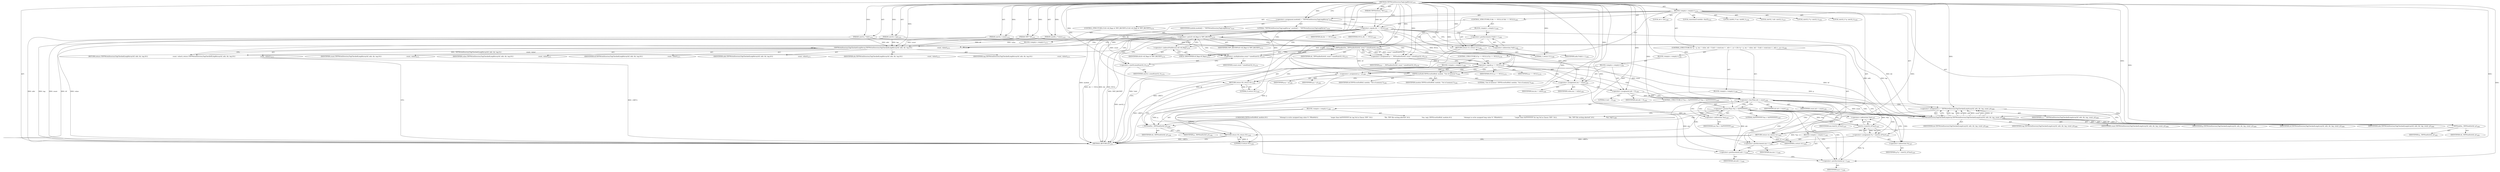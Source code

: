 digraph "TIFFWriteDirectoryTagLong8Array" {  
"68257" [label = <(METHOD,TIFFWriteDirectoryTagLong8Array)<SUB>1551</SUB>> ]
"68258" [label = <(PARAM,TIFF *tif)<SUB>1551</SUB>> ]
"68259" [label = <(PARAM,uint32_t *ndir)<SUB>1551</SUB>> ]
"68260" [label = <(PARAM,TIFFDirEntry *dir)<SUB>1552</SUB>> ]
"68261" [label = <(PARAM,uint16_t tag)<SUB>1552</SUB>> ]
"68262" [label = <(PARAM,uint32_t count)<SUB>1553</SUB>> ]
"68263" [label = <(PARAM,uint64_t *value)<SUB>1553</SUB>> ]
"68264" [label = <(BLOCK,&lt;empty&gt;,&lt;empty&gt;)<SUB>1554</SUB>> ]
"68265" [label = <(LOCAL,constchar[] module: char[])<SUB>1555</SUB>> ]
"68266" [label = <(&lt;operator&gt;.assignment,module[] = &quot;TIFFWriteDirectoryTagLong8Array&quot;)<SUB>1555</SUB>> ]
"68267" [label = <(IDENTIFIER,module,module[] = &quot;TIFFWriteDirectoryTagLong8Array&quot;)<SUB>1555</SUB>> ]
"68268" [label = <(LITERAL,&quot;TIFFWriteDirectoryTagLong8Array&quot;,module[] = &quot;TIFFWriteDirectoryTagLong8Array&quot;)<SUB>1555</SUB>> ]
"68269" [label = <(LOCAL,uint64_t* ma: uint64_t)<SUB>1556</SUB>> ]
"68270" [label = <(LOCAL,uint32_t mb: uint32_t)<SUB>1557</SUB>> ]
"68271" [label = <(LOCAL,uint32_t* p: uint32_t)<SUB>1558</SUB>> ]
"68272" [label = <(LOCAL,uint32_t* q: uint32_t)<SUB>1559</SUB>> ]
"68273" [label = <(LOCAL,int o: int)<SUB>1560</SUB>> ]
"68274" [label = <(CONTROL_STRUCTURE,if (dir == NULL),if (dir == NULL))<SUB>1563</SUB>> ]
"68275" [label = <(&lt;operator&gt;.equals,dir == NULL)<SUB>1563</SUB>> ]
"68276" [label = <(IDENTIFIER,dir,dir == NULL)<SUB>1563</SUB>> ]
"68277" [label = <(IDENTIFIER,NULL,dir == NULL)<SUB>1563</SUB>> ]
"68278" [label = <(BLOCK,&lt;empty&gt;,&lt;empty&gt;)<SUB>1564</SUB>> ]
"68279" [label = <(&lt;operator&gt;.postIncrement,(*ndir)++)<SUB>1565</SUB>> ]
"68280" [label = <(&lt;operator&gt;.indirection,*ndir)<SUB>1565</SUB>> ]
"68281" [label = <(IDENTIFIER,ndir,(*ndir)++)<SUB>1565</SUB>> ]
"68282" [label = <(RETURN,return (1);,return (1);)<SUB>1566</SUB>> ]
"68283" [label = <(LITERAL,1,return (1);)<SUB>1566</SUB>> ]
"68284" [label = <(CONTROL_STRUCTURE,if (tif-&gt;tif_flags &amp; TIFF_BIGTIFF),if (tif-&gt;tif_flags &amp; TIFF_BIGTIFF))<SUB>1570</SUB>> ]
"68285" [label = <(&lt;operator&gt;.and,tif-&gt;tif_flags &amp; TIFF_BIGTIFF)<SUB>1570</SUB>> ]
"68286" [label = <(&lt;operator&gt;.indirectFieldAccess,tif-&gt;tif_flags)<SUB>1570</SUB>> ]
"68287" [label = <(IDENTIFIER,tif,tif-&gt;tif_flags &amp; TIFF_BIGTIFF)<SUB>1570</SUB>> ]
"68288" [label = <(FIELD_IDENTIFIER,tif_flags,tif_flags)<SUB>1570</SUB>> ]
"68289" [label = <(IDENTIFIER,TIFF_BIGTIFF,tif-&gt;tif_flags &amp; TIFF_BIGTIFF)<SUB>1570</SUB>> ]
"68290" [label = <(BLOCK,&lt;empty&gt;,&lt;empty&gt;)<SUB>1571</SUB>> ]
"68291" [label = <(RETURN,return (TIFFWriteDirectoryTagCheckedLong8Array(tif, ndir, dir, tag,\012                                                       count, value));,return (TIFFWriteDirectoryTagCheckedLong8Array(tif, ndir, dir, tag,\012                                                       count, value));)<SUB>1571</SUB>> ]
"68292" [label = <(TIFFWriteDirectoryTagCheckedLong8Array,TIFFWriteDirectoryTagCheckedLong8Array(tif, ndir, dir, tag,\012                                                       count, value))<SUB>1571</SUB>> ]
"68293" [label = <(IDENTIFIER,tif,TIFFWriteDirectoryTagCheckedLong8Array(tif, ndir, dir, tag,\012                                                       count, value))<SUB>1571</SUB>> ]
"68294" [label = <(IDENTIFIER,ndir,TIFFWriteDirectoryTagCheckedLong8Array(tif, ndir, dir, tag,\012                                                       count, value))<SUB>1571</SUB>> ]
"68295" [label = <(IDENTIFIER,dir,TIFFWriteDirectoryTagCheckedLong8Array(tif, ndir, dir, tag,\012                                                       count, value))<SUB>1571</SUB>> ]
"68296" [label = <(IDENTIFIER,tag,TIFFWriteDirectoryTagCheckedLong8Array(tif, ndir, dir, tag,\012                                                       count, value))<SUB>1571</SUB>> ]
"68297" [label = <(IDENTIFIER,count,TIFFWriteDirectoryTagCheckedLong8Array(tif, ndir, dir, tag,\012                                                       count, value))<SUB>1572</SUB>> ]
"68298" [label = <(IDENTIFIER,value,TIFFWriteDirectoryTagCheckedLong8Array(tif, ndir, dir, tag,\012                                                       count, value))<SUB>1572</SUB>> ]
"68299" [label = <(&lt;operator&gt;.assignment,p = _TIFFmallocExt(tif, count * sizeof(uint32_t)))<SUB>1578</SUB>> ]
"68300" [label = <(IDENTIFIER,p,p = _TIFFmallocExt(tif, count * sizeof(uint32_t)))<SUB>1578</SUB>> ]
"68301" [label = <(_TIFFmallocExt,_TIFFmallocExt(tif, count * sizeof(uint32_t)))<SUB>1578</SUB>> ]
"68302" [label = <(IDENTIFIER,tif,_TIFFmallocExt(tif, count * sizeof(uint32_t)))<SUB>1578</SUB>> ]
"68303" [label = <(&lt;operator&gt;.multiplication,count * sizeof(uint32_t))<SUB>1578</SUB>> ]
"68304" [label = <(IDENTIFIER,count,count * sizeof(uint32_t))<SUB>1578</SUB>> ]
"68305" [label = <(&lt;operator&gt;.sizeOf,sizeof(uint32_t))<SUB>1578</SUB>> ]
"68306" [label = <(IDENTIFIER,uint32_t,sizeof(uint32_t))<SUB>1578</SUB>> ]
"68307" [label = <(CONTROL_STRUCTURE,if (p == NULL),if (p == NULL))<SUB>1579</SUB>> ]
"68308" [label = <(&lt;operator&gt;.equals,p == NULL)<SUB>1579</SUB>> ]
"68309" [label = <(IDENTIFIER,p,p == NULL)<SUB>1579</SUB>> ]
"68310" [label = <(IDENTIFIER,NULL,p == NULL)<SUB>1579</SUB>> ]
"68311" [label = <(BLOCK,&lt;empty&gt;,&lt;empty&gt;)<SUB>1580</SUB>> ]
"68312" [label = <(TIFFErrorExtR,TIFFErrorExtR(tif, module, &quot;Out of memory&quot;))<SUB>1581</SUB>> ]
"68313" [label = <(IDENTIFIER,tif,TIFFErrorExtR(tif, module, &quot;Out of memory&quot;))<SUB>1581</SUB>> ]
"68314" [label = <(IDENTIFIER,module,TIFFErrorExtR(tif, module, &quot;Out of memory&quot;))<SUB>1581</SUB>> ]
"68315" [label = <(LITERAL,&quot;Out of memory&quot;,TIFFErrorExtR(tif, module, &quot;Out of memory&quot;))<SUB>1581</SUB>> ]
"68316" [label = <(RETURN,return (0);,return (0);)<SUB>1582</SUB>> ]
"68317" [label = <(LITERAL,0,return (0);)<SUB>1582</SUB>> ]
"68318" [label = <(CONTROL_STRUCTURE,for (q = p, ma = value, mb = 0;mb &lt; count;ma++, mb++, q++),for (q = p, ma = value, mb = 0;mb &lt; count;ma++, mb++, q++))<SUB>1585</SUB>> ]
"68319" [label = <(BLOCK,&lt;empty&gt;,&lt;empty&gt;)<SUB>1585</SUB>> ]
"68320" [label = <(BLOCK,&lt;empty&gt;,&lt;empty&gt;)<SUB>1585</SUB>> ]
"68321" [label = <(&lt;operator&gt;.assignment,q = p)<SUB>1585</SUB>> ]
"68322" [label = <(IDENTIFIER,q,q = p)<SUB>1585</SUB>> ]
"68323" [label = <(IDENTIFIER,p,q = p)<SUB>1585</SUB>> ]
"68324" [label = <(&lt;operator&gt;.assignment,ma = value)<SUB>1585</SUB>> ]
"68325" [label = <(IDENTIFIER,ma,ma = value)<SUB>1585</SUB>> ]
"68326" [label = <(IDENTIFIER,value,ma = value)<SUB>1585</SUB>> ]
"68327" [label = <(&lt;operator&gt;.assignment,mb = 0)<SUB>1585</SUB>> ]
"68328" [label = <(IDENTIFIER,mb,mb = 0)<SUB>1585</SUB>> ]
"68329" [label = <(LITERAL,0,mb = 0)<SUB>1585</SUB>> ]
"68330" [label = <(&lt;operator&gt;.lessThan,mb &lt; count)<SUB>1585</SUB>> ]
"68331" [label = <(IDENTIFIER,mb,mb &lt; count)<SUB>1585</SUB>> ]
"68332" [label = <(IDENTIFIER,count,mb &lt; count)<SUB>1585</SUB>> ]
"68333" [label = <(BLOCK,&lt;empty&gt;,&lt;empty&gt;)<SUB>1585</SUB>> ]
"68334" [label = <(&lt;operator&gt;.postIncrement,ma++)<SUB>1585</SUB>> ]
"68335" [label = <(IDENTIFIER,ma,ma++)<SUB>1585</SUB>> ]
"68336" [label = <(&lt;operator&gt;.postIncrement,mb++)<SUB>1585</SUB>> ]
"68337" [label = <(IDENTIFIER,mb,mb++)<SUB>1585</SUB>> ]
"68338" [label = <(&lt;operator&gt;.postIncrement,q++)<SUB>1585</SUB>> ]
"68339" [label = <(IDENTIFIER,q,q++)<SUB>1585</SUB>> ]
"68340" [label = <(BLOCK,&lt;empty&gt;,&lt;empty&gt;)<SUB>1586</SUB>> ]
"68341" [label = <(CONTROL_STRUCTURE,if (*ma &gt; 0xFFFFFFFF),if (*ma &gt; 0xFFFFFFFF))<SUB>1587</SUB>> ]
"68342" [label = <(&lt;operator&gt;.greaterThan,*ma &gt; 0xFFFFFFFF)<SUB>1587</SUB>> ]
"68343" [label = <(&lt;operator&gt;.indirection,*ma)<SUB>1587</SUB>> ]
"68344" [label = <(IDENTIFIER,ma,*ma &gt; 0xFFFFFFFF)<SUB>1587</SUB>> ]
"68345" [label = <(LITERAL,0xFFFFFFFF,*ma &gt; 0xFFFFFFFF)<SUB>1587</SUB>> ]
"68346" [label = <(BLOCK,&lt;empty&gt;,&lt;empty&gt;)<SUB>1588</SUB>> ]
"68347" [label = <(UNKNOWN,TIFFErrorExtR(tif, module,\012                          &quot;Attempt to write unsigned long value %&quot; PRIu64\012                          &quot; larger than 0xFFFFFFFF for tag %d in Classic TIFF &quot;\012                          &quot;file. TIFF file writing aborted&quot;,\012                          *ma, tag);,TIFFErrorExtR(tif, module,\012                          &quot;Attempt to write unsigned long value %&quot; PRIu64\012                          &quot; larger than 0xFFFFFFFF for tag %d in Classic TIFF &quot;\012                          &quot;file. TIFF file writing aborted&quot;,\012                          *ma, tag);)<SUB>1589</SUB>> ]
"68348" [label = <(_TIFFfreeExt,_TIFFfreeExt(tif, p))<SUB>1594</SUB>> ]
"68349" [label = <(IDENTIFIER,tif,_TIFFfreeExt(tif, p))<SUB>1594</SUB>> ]
"68350" [label = <(IDENTIFIER,p,_TIFFfreeExt(tif, p))<SUB>1594</SUB>> ]
"68351" [label = <(RETURN,return (0);,return (0);)<SUB>1595</SUB>> ]
"68352" [label = <(LITERAL,0,return (0);)<SUB>1595</SUB>> ]
"68353" [label = <(&lt;operator&gt;.assignment,*q = (uint32_t)(*ma))<SUB>1597</SUB>> ]
"68354" [label = <(&lt;operator&gt;.indirection,*q)<SUB>1597</SUB>> ]
"68355" [label = <(IDENTIFIER,q,*q = (uint32_t)(*ma))<SUB>1597</SUB>> ]
"68356" [label = <(uint32_t,(uint32_t)(*ma))<SUB>1597</SUB>> ]
"68357" [label = <(&lt;operator&gt;.indirection,*ma)<SUB>1597</SUB>> ]
"68358" [label = <(IDENTIFIER,ma,(uint32_t)(*ma))<SUB>1597</SUB>> ]
"68359" [label = <(&lt;operator&gt;.assignment,o = TIFFWriteDirectoryTagCheckedLongArray(tif, ndir, dir, tag, count, p))<SUB>1600</SUB>> ]
"68360" [label = <(IDENTIFIER,o,o = TIFFWriteDirectoryTagCheckedLongArray(tif, ndir, dir, tag, count, p))<SUB>1600</SUB>> ]
"68361" [label = <(TIFFWriteDirectoryTagCheckedLongArray,TIFFWriteDirectoryTagCheckedLongArray(tif, ndir, dir, tag, count, p))<SUB>1600</SUB>> ]
"68362" [label = <(IDENTIFIER,tif,TIFFWriteDirectoryTagCheckedLongArray(tif, ndir, dir, tag, count, p))<SUB>1600</SUB>> ]
"68363" [label = <(IDENTIFIER,ndir,TIFFWriteDirectoryTagCheckedLongArray(tif, ndir, dir, tag, count, p))<SUB>1600</SUB>> ]
"68364" [label = <(IDENTIFIER,dir,TIFFWriteDirectoryTagCheckedLongArray(tif, ndir, dir, tag, count, p))<SUB>1600</SUB>> ]
"68365" [label = <(IDENTIFIER,tag,TIFFWriteDirectoryTagCheckedLongArray(tif, ndir, dir, tag, count, p))<SUB>1600</SUB>> ]
"68366" [label = <(IDENTIFIER,count,TIFFWriteDirectoryTagCheckedLongArray(tif, ndir, dir, tag, count, p))<SUB>1600</SUB>> ]
"68367" [label = <(IDENTIFIER,p,TIFFWriteDirectoryTagCheckedLongArray(tif, ndir, dir, tag, count, p))<SUB>1600</SUB>> ]
"68368" [label = <(_TIFFfreeExt,_TIFFfreeExt(tif, p))<SUB>1601</SUB>> ]
"68369" [label = <(IDENTIFIER,tif,_TIFFfreeExt(tif, p))<SUB>1601</SUB>> ]
"68370" [label = <(IDENTIFIER,p,_TIFFfreeExt(tif, p))<SUB>1601</SUB>> ]
"68371" [label = <(RETURN,return (o);,return (o);)<SUB>1603</SUB>> ]
"68372" [label = <(IDENTIFIER,o,return (o);)<SUB>1603</SUB>> ]
"68373" [label = <(METHOD_RETURN,int)<SUB>1551</SUB>> ]
  "68257" -> "68258"  [ label = "AST: "] 
  "68257" -> "68259"  [ label = "AST: "] 
  "68257" -> "68260"  [ label = "AST: "] 
  "68257" -> "68261"  [ label = "AST: "] 
  "68257" -> "68262"  [ label = "AST: "] 
  "68257" -> "68263"  [ label = "AST: "] 
  "68257" -> "68264"  [ label = "AST: "] 
  "68257" -> "68373"  [ label = "AST: "] 
  "68264" -> "68265"  [ label = "AST: "] 
  "68264" -> "68266"  [ label = "AST: "] 
  "68264" -> "68269"  [ label = "AST: "] 
  "68264" -> "68270"  [ label = "AST: "] 
  "68264" -> "68271"  [ label = "AST: "] 
  "68264" -> "68272"  [ label = "AST: "] 
  "68264" -> "68273"  [ label = "AST: "] 
  "68264" -> "68274"  [ label = "AST: "] 
  "68264" -> "68284"  [ label = "AST: "] 
  "68264" -> "68299"  [ label = "AST: "] 
  "68264" -> "68307"  [ label = "AST: "] 
  "68264" -> "68318"  [ label = "AST: "] 
  "68264" -> "68359"  [ label = "AST: "] 
  "68264" -> "68368"  [ label = "AST: "] 
  "68264" -> "68371"  [ label = "AST: "] 
  "68266" -> "68267"  [ label = "AST: "] 
  "68266" -> "68268"  [ label = "AST: "] 
  "68274" -> "68275"  [ label = "AST: "] 
  "68274" -> "68278"  [ label = "AST: "] 
  "68275" -> "68276"  [ label = "AST: "] 
  "68275" -> "68277"  [ label = "AST: "] 
  "68278" -> "68279"  [ label = "AST: "] 
  "68278" -> "68282"  [ label = "AST: "] 
  "68279" -> "68280"  [ label = "AST: "] 
  "68280" -> "68281"  [ label = "AST: "] 
  "68282" -> "68283"  [ label = "AST: "] 
  "68284" -> "68285"  [ label = "AST: "] 
  "68284" -> "68290"  [ label = "AST: "] 
  "68285" -> "68286"  [ label = "AST: "] 
  "68285" -> "68289"  [ label = "AST: "] 
  "68286" -> "68287"  [ label = "AST: "] 
  "68286" -> "68288"  [ label = "AST: "] 
  "68290" -> "68291"  [ label = "AST: "] 
  "68291" -> "68292"  [ label = "AST: "] 
  "68292" -> "68293"  [ label = "AST: "] 
  "68292" -> "68294"  [ label = "AST: "] 
  "68292" -> "68295"  [ label = "AST: "] 
  "68292" -> "68296"  [ label = "AST: "] 
  "68292" -> "68297"  [ label = "AST: "] 
  "68292" -> "68298"  [ label = "AST: "] 
  "68299" -> "68300"  [ label = "AST: "] 
  "68299" -> "68301"  [ label = "AST: "] 
  "68301" -> "68302"  [ label = "AST: "] 
  "68301" -> "68303"  [ label = "AST: "] 
  "68303" -> "68304"  [ label = "AST: "] 
  "68303" -> "68305"  [ label = "AST: "] 
  "68305" -> "68306"  [ label = "AST: "] 
  "68307" -> "68308"  [ label = "AST: "] 
  "68307" -> "68311"  [ label = "AST: "] 
  "68308" -> "68309"  [ label = "AST: "] 
  "68308" -> "68310"  [ label = "AST: "] 
  "68311" -> "68312"  [ label = "AST: "] 
  "68311" -> "68316"  [ label = "AST: "] 
  "68312" -> "68313"  [ label = "AST: "] 
  "68312" -> "68314"  [ label = "AST: "] 
  "68312" -> "68315"  [ label = "AST: "] 
  "68316" -> "68317"  [ label = "AST: "] 
  "68318" -> "68319"  [ label = "AST: "] 
  "68318" -> "68330"  [ label = "AST: "] 
  "68318" -> "68333"  [ label = "AST: "] 
  "68318" -> "68340"  [ label = "AST: "] 
  "68319" -> "68320"  [ label = "AST: "] 
  "68320" -> "68321"  [ label = "AST: "] 
  "68320" -> "68324"  [ label = "AST: "] 
  "68320" -> "68327"  [ label = "AST: "] 
  "68321" -> "68322"  [ label = "AST: "] 
  "68321" -> "68323"  [ label = "AST: "] 
  "68324" -> "68325"  [ label = "AST: "] 
  "68324" -> "68326"  [ label = "AST: "] 
  "68327" -> "68328"  [ label = "AST: "] 
  "68327" -> "68329"  [ label = "AST: "] 
  "68330" -> "68331"  [ label = "AST: "] 
  "68330" -> "68332"  [ label = "AST: "] 
  "68333" -> "68334"  [ label = "AST: "] 
  "68333" -> "68336"  [ label = "AST: "] 
  "68333" -> "68338"  [ label = "AST: "] 
  "68334" -> "68335"  [ label = "AST: "] 
  "68336" -> "68337"  [ label = "AST: "] 
  "68338" -> "68339"  [ label = "AST: "] 
  "68340" -> "68341"  [ label = "AST: "] 
  "68340" -> "68353"  [ label = "AST: "] 
  "68341" -> "68342"  [ label = "AST: "] 
  "68341" -> "68346"  [ label = "AST: "] 
  "68342" -> "68343"  [ label = "AST: "] 
  "68342" -> "68345"  [ label = "AST: "] 
  "68343" -> "68344"  [ label = "AST: "] 
  "68346" -> "68347"  [ label = "AST: "] 
  "68346" -> "68348"  [ label = "AST: "] 
  "68346" -> "68351"  [ label = "AST: "] 
  "68348" -> "68349"  [ label = "AST: "] 
  "68348" -> "68350"  [ label = "AST: "] 
  "68351" -> "68352"  [ label = "AST: "] 
  "68353" -> "68354"  [ label = "AST: "] 
  "68353" -> "68356"  [ label = "AST: "] 
  "68354" -> "68355"  [ label = "AST: "] 
  "68356" -> "68357"  [ label = "AST: "] 
  "68357" -> "68358"  [ label = "AST: "] 
  "68359" -> "68360"  [ label = "AST: "] 
  "68359" -> "68361"  [ label = "AST: "] 
  "68361" -> "68362"  [ label = "AST: "] 
  "68361" -> "68363"  [ label = "AST: "] 
  "68361" -> "68364"  [ label = "AST: "] 
  "68361" -> "68365"  [ label = "AST: "] 
  "68361" -> "68366"  [ label = "AST: "] 
  "68361" -> "68367"  [ label = "AST: "] 
  "68368" -> "68369"  [ label = "AST: "] 
  "68368" -> "68370"  [ label = "AST: "] 
  "68371" -> "68372"  [ label = "AST: "] 
  "68266" -> "68275"  [ label = "CFG: "] 
  "68299" -> "68308"  [ label = "CFG: "] 
  "68359" -> "68368"  [ label = "CFG: "] 
  "68368" -> "68371"  [ label = "CFG: "] 
  "68371" -> "68373"  [ label = "CFG: "] 
  "68275" -> "68280"  [ label = "CFG: "] 
  "68275" -> "68288"  [ label = "CFG: "] 
  "68285" -> "68292"  [ label = "CFG: "] 
  "68285" -> "68305"  [ label = "CFG: "] 
  "68301" -> "68299"  [ label = "CFG: "] 
  "68308" -> "68312"  [ label = "CFG: "] 
  "68308" -> "68321"  [ label = "CFG: "] 
  "68330" -> "68343"  [ label = "CFG: "] 
  "68330" -> "68361"  [ label = "CFG: "] 
  "68361" -> "68359"  [ label = "CFG: "] 
  "68279" -> "68282"  [ label = "CFG: "] 
  "68282" -> "68373"  [ label = "CFG: "] 
  "68286" -> "68285"  [ label = "CFG: "] 
  "68291" -> "68373"  [ label = "CFG: "] 
  "68303" -> "68301"  [ label = "CFG: "] 
  "68312" -> "68316"  [ label = "CFG: "] 
  "68316" -> "68373"  [ label = "CFG: "] 
  "68334" -> "68336"  [ label = "CFG: "] 
  "68336" -> "68338"  [ label = "CFG: "] 
  "68338" -> "68330"  [ label = "CFG: "] 
  "68353" -> "68334"  [ label = "CFG: "] 
  "68280" -> "68279"  [ label = "CFG: "] 
  "68288" -> "68286"  [ label = "CFG: "] 
  "68292" -> "68291"  [ label = "CFG: "] 
  "68305" -> "68303"  [ label = "CFG: "] 
  "68321" -> "68324"  [ label = "CFG: "] 
  "68324" -> "68327"  [ label = "CFG: "] 
  "68327" -> "68330"  [ label = "CFG: "] 
  "68342" -> "68347"  [ label = "CFG: "] 
  "68342" -> "68354"  [ label = "CFG: "] 
  "68354" -> "68357"  [ label = "CFG: "] 
  "68356" -> "68353"  [ label = "CFG: "] 
  "68343" -> "68342"  [ label = "CFG: "] 
  "68347" -> "68348"  [ label = "CFG: "] 
  "68348" -> "68351"  [ label = "CFG: "] 
  "68351" -> "68373"  [ label = "CFG: "] 
  "68357" -> "68356"  [ label = "CFG: "] 
  "68257" -> "68266"  [ label = "CFG: "] 
  "68316" -> "68373"  [ label = "DDG: &lt;RET&gt;"] 
  "68351" -> "68373"  [ label = "DDG: &lt;RET&gt;"] 
  "68371" -> "68373"  [ label = "DDG: &lt;RET&gt;"] 
  "68291" -> "68373"  [ label = "DDG: &lt;RET&gt;"] 
  "68282" -> "68373"  [ label = "DDG: &lt;RET&gt;"] 
  "68258" -> "68373"  [ label = "DDG: tif"] 
  "68259" -> "68373"  [ label = "DDG: ndir"] 
  "68261" -> "68373"  [ label = "DDG: tag"] 
  "68262" -> "68373"  [ label = "DDG: count"] 
  "68263" -> "68373"  [ label = "DDG: value"] 
  "68266" -> "68373"  [ label = "DDG: module"] 
  "68275" -> "68373"  [ label = "DDG: dir"] 
  "68275" -> "68373"  [ label = "DDG: NULL"] 
  "68275" -> "68373"  [ label = "DDG: dir == NULL"] 
  "68279" -> "68373"  [ label = "DDG: *ndir"] 
  "68285" -> "68373"  [ label = "DDG: TIFF_BIGTIFF"] 
  "68305" -> "68373"  [ label = "DDG: uint32_t"] 
  "68257" -> "68258"  [ label = "DDG: "] 
  "68257" -> "68259"  [ label = "DDG: "] 
  "68257" -> "68260"  [ label = "DDG: "] 
  "68257" -> "68261"  [ label = "DDG: "] 
  "68257" -> "68262"  [ label = "DDG: "] 
  "68257" -> "68263"  [ label = "DDG: "] 
  "68257" -> "68266"  [ label = "DDG: "] 
  "68301" -> "68299"  [ label = "DDG: tif"] 
  "68301" -> "68299"  [ label = "DDG: count * sizeof(uint32_t)"] 
  "68361" -> "68359"  [ label = "DDG: tag"] 
  "68361" -> "68359"  [ label = "DDG: dir"] 
  "68361" -> "68359"  [ label = "DDG: ndir"] 
  "68361" -> "68359"  [ label = "DDG: count"] 
  "68361" -> "68359"  [ label = "DDG: p"] 
  "68361" -> "68359"  [ label = "DDG: tif"] 
  "68372" -> "68371"  [ label = "DDG: o"] 
  "68359" -> "68371"  [ label = "DDG: o"] 
  "68257" -> "68299"  [ label = "DDG: "] 
  "68257" -> "68359"  [ label = "DDG: "] 
  "68361" -> "68368"  [ label = "DDG: tif"] 
  "68257" -> "68368"  [ label = "DDG: "] 
  "68361" -> "68368"  [ label = "DDG: p"] 
  "68257" -> "68372"  [ label = "DDG: "] 
  "68260" -> "68275"  [ label = "DDG: dir"] 
  "68257" -> "68275"  [ label = "DDG: "] 
  "68283" -> "68282"  [ label = "DDG: 1"] 
  "68257" -> "68282"  [ label = "DDG: "] 
  "68257" -> "68285"  [ label = "DDG: "] 
  "68292" -> "68291"  [ label = "DDG: TIFFWriteDirectoryTagCheckedLong8Array(tif, ndir, dir, tag,\012                                                       count, value)"] 
  "68258" -> "68301"  [ label = "DDG: tif"] 
  "68257" -> "68301"  [ label = "DDG: "] 
  "68303" -> "68301"  [ label = "DDG: count"] 
  "68299" -> "68308"  [ label = "DDG: p"] 
  "68257" -> "68308"  [ label = "DDG: "] 
  "68275" -> "68308"  [ label = "DDG: NULL"] 
  "68317" -> "68316"  [ label = "DDG: 0"] 
  "68257" -> "68316"  [ label = "DDG: "] 
  "68327" -> "68330"  [ label = "DDG: mb"] 
  "68336" -> "68330"  [ label = "DDG: mb"] 
  "68257" -> "68330"  [ label = "DDG: "] 
  "68303" -> "68330"  [ label = "DDG: count"] 
  "68356" -> "68353"  [ label = "DDG: *ma"] 
  "68301" -> "68361"  [ label = "DDG: tif"] 
  "68257" -> "68361"  [ label = "DDG: "] 
  "68259" -> "68361"  [ label = "DDG: ndir"] 
  "68275" -> "68361"  [ label = "DDG: dir"] 
  "68261" -> "68361"  [ label = "DDG: tag"] 
  "68330" -> "68361"  [ label = "DDG: count"] 
  "68308" -> "68361"  [ label = "DDG: p"] 
  "68257" -> "68283"  [ label = "DDG: "] 
  "68262" -> "68303"  [ label = "DDG: count"] 
  "68257" -> "68303"  [ label = "DDG: "] 
  "68301" -> "68312"  [ label = "DDG: tif"] 
  "68257" -> "68312"  [ label = "DDG: "] 
  "68266" -> "68312"  [ label = "DDG: module"] 
  "68257" -> "68317"  [ label = "DDG: "] 
  "68308" -> "68321"  [ label = "DDG: p"] 
  "68257" -> "68321"  [ label = "DDG: "] 
  "68263" -> "68324"  [ label = "DDG: value"] 
  "68257" -> "68324"  [ label = "DDG: "] 
  "68257" -> "68327"  [ label = "DDG: "] 
  "68324" -> "68334"  [ label = "DDG: ma"] 
  "68356" -> "68334"  [ label = "DDG: *ma"] 
  "68257" -> "68334"  [ label = "DDG: "] 
  "68330" -> "68336"  [ label = "DDG: mb"] 
  "68257" -> "68336"  [ label = "DDG: "] 
  "68321" -> "68338"  [ label = "DDG: q"] 
  "68353" -> "68338"  [ label = "DDG: *q"] 
  "68257" -> "68338"  [ label = "DDG: "] 
  "68258" -> "68292"  [ label = "DDG: tif"] 
  "68257" -> "68292"  [ label = "DDG: "] 
  "68259" -> "68292"  [ label = "DDG: ndir"] 
  "68275" -> "68292"  [ label = "DDG: dir"] 
  "68261" -> "68292"  [ label = "DDG: tag"] 
  "68262" -> "68292"  [ label = "DDG: count"] 
  "68263" -> "68292"  [ label = "DDG: value"] 
  "68257" -> "68305"  [ label = "DDG: "] 
  "68356" -> "68342"  [ label = "DDG: *ma"] 
  "68257" -> "68342"  [ label = "DDG: "] 
  "68352" -> "68351"  [ label = "DDG: 0"] 
  "68257" -> "68351"  [ label = "DDG: "] 
  "68342" -> "68356"  [ label = "DDG: *ma"] 
  "68301" -> "68348"  [ label = "DDG: tif"] 
  "68257" -> "68348"  [ label = "DDG: "] 
  "68308" -> "68348"  [ label = "DDG: p"] 
  "68257" -> "68352"  [ label = "DDG: "] 
  "68275" -> "68280"  [ label = "CDG: "] 
  "68275" -> "68279"  [ label = "CDG: "] 
  "68275" -> "68285"  [ label = "CDG: "] 
  "68275" -> "68282"  [ label = "CDG: "] 
  "68275" -> "68286"  [ label = "CDG: "] 
  "68275" -> "68288"  [ label = "CDG: "] 
  "68285" -> "68305"  [ label = "CDG: "] 
  "68285" -> "68303"  [ label = "CDG: "] 
  "68285" -> "68292"  [ label = "CDG: "] 
  "68285" -> "68308"  [ label = "CDG: "] 
  "68285" -> "68301"  [ label = "CDG: "] 
  "68285" -> "68291"  [ label = "CDG: "] 
  "68285" -> "68299"  [ label = "CDG: "] 
  "68308" -> "68324"  [ label = "CDG: "] 
  "68308" -> "68330"  [ label = "CDG: "] 
  "68308" -> "68316"  [ label = "CDG: "] 
  "68308" -> "68321"  [ label = "CDG: "] 
  "68308" -> "68312"  [ label = "CDG: "] 
  "68308" -> "68327"  [ label = "CDG: "] 
  "68330" -> "68342"  [ label = "CDG: "] 
  "68330" -> "68343"  [ label = "CDG: "] 
  "68330" -> "68371"  [ label = "CDG: "] 
  "68330" -> "68359"  [ label = "CDG: "] 
  "68330" -> "68368"  [ label = "CDG: "] 
  "68330" -> "68361"  [ label = "CDG: "] 
  "68342" -> "68356"  [ label = "CDG: "] 
  "68342" -> "68351"  [ label = "CDG: "] 
  "68342" -> "68354"  [ label = "CDG: "] 
  "68342" -> "68334"  [ label = "CDG: "] 
  "68342" -> "68347"  [ label = "CDG: "] 
  "68342" -> "68330"  [ label = "CDG: "] 
  "68342" -> "68348"  [ label = "CDG: "] 
  "68342" -> "68357"  [ label = "CDG: "] 
  "68342" -> "68338"  [ label = "CDG: "] 
  "68342" -> "68336"  [ label = "CDG: "] 
  "68342" -> "68353"  [ label = "CDG: "] 
}
